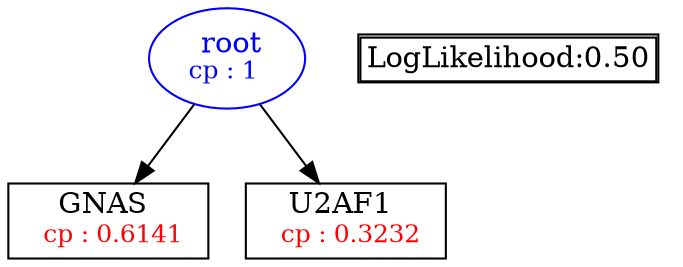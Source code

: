 digraph tree {
    "root" [label=<<font color='Blue'> root</font><br/><font color='Blue' POINT-SIZE='12'>cp : 1 </font>>, shape=oval, color=Blue];
    "S1" [label =<GNAS <br/> <font color='Red' POINT-SIZE='12'> cp : 0.6141 </font>>, shape=box];
    "S2" [label =<U2AF1 <br/> <font color='Red' POINT-SIZE='12'> cp : 0.3232 </font>>, shape=box];
    "root" -> "S1";
    "root" -> "S2";

    node[shape=plaintext]
    fontsize="10"
    struct1 [label=
    <<TABLE BORDER="1" CELLBORDER="1" CELLSPACING="0" >
    <TR><TD ALIGN="LEFT">LogLikelihood:0.50</TD></TR>
    </TABLE>>];

}
